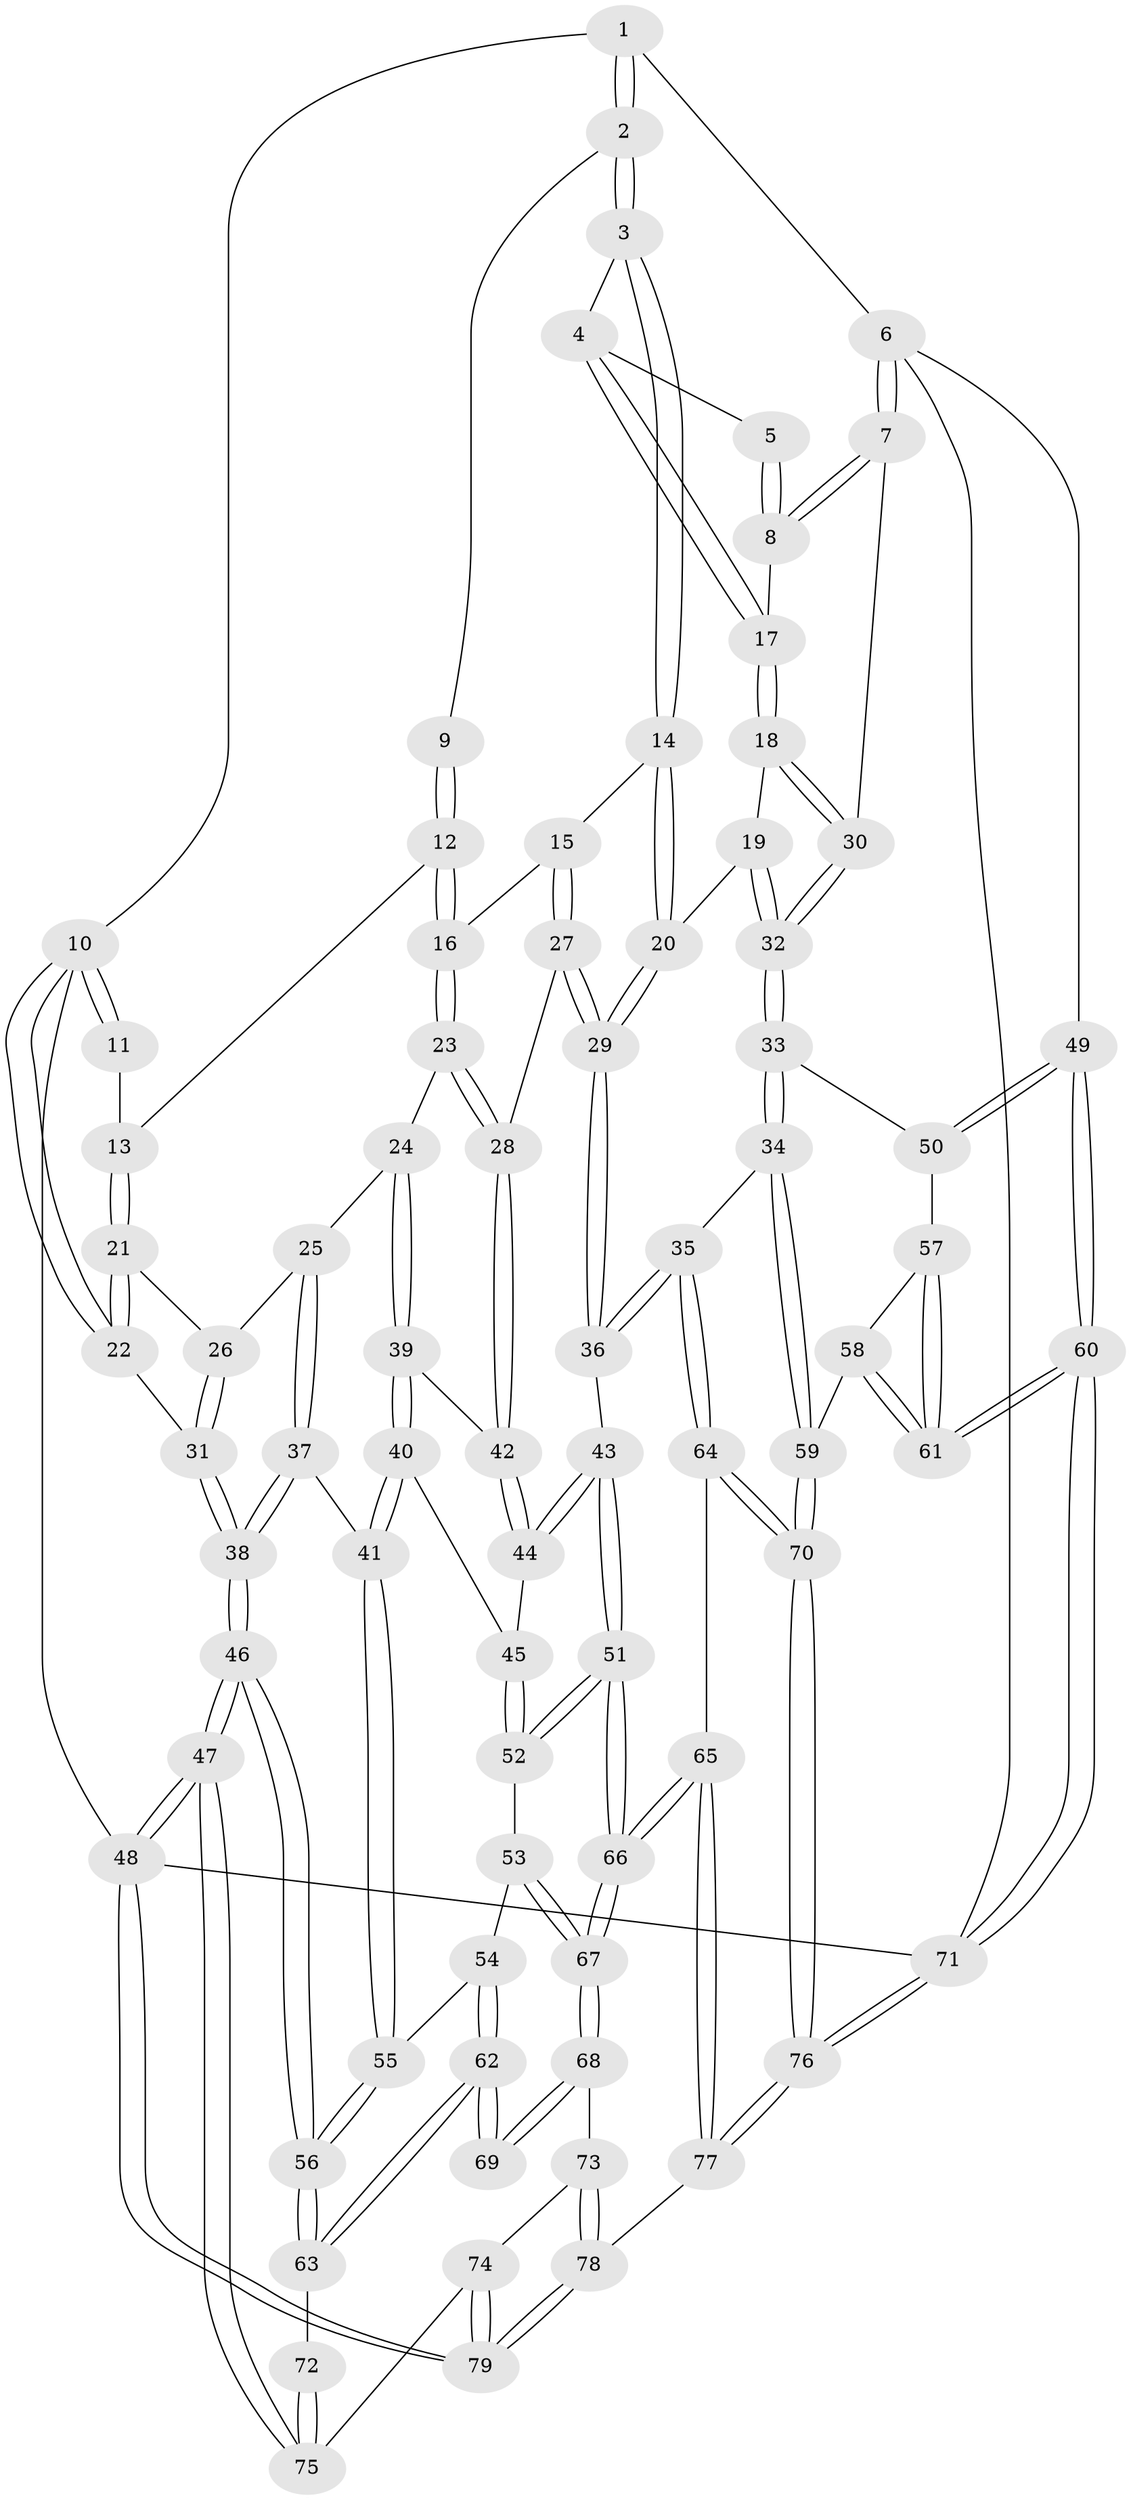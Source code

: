 // Generated by graph-tools (version 1.1) at 2025/01/03/09/25 05:01:41]
// undirected, 79 vertices, 194 edges
graph export_dot {
graph [start="1"]
  node [color=gray90,style=filled];
  1 [pos="+1+0"];
  2 [pos="+0.6598492163000822+0"];
  3 [pos="+0.694663040558753+0"];
  4 [pos="+0.7327871131042482+0.03170779011034391"];
  5 [pos="+0.9516889581730589+0.09758486746305388"];
  6 [pos="+1+0.30982972917055757"];
  7 [pos="+1+0.30432173683389707"];
  8 [pos="+0.9688221334905102+0.18765006882599386"];
  9 [pos="+0.5693285829273087+0"];
  10 [pos="+0+0"];
  11 [pos="+0.11086035146755634+0"];
  12 [pos="+0.4266874672774478+0.07512233793987086"];
  13 [pos="+0.19863941139083782+0.11074770014024565"];
  14 [pos="+0.6127563695131915+0.19444130529164871"];
  15 [pos="+0.44833279338430604+0.1963578679895809"];
  16 [pos="+0.43422615555060473+0.18411227058240515"];
  17 [pos="+0.8151577257315299+0.1838803571050388"];
  18 [pos="+0.7881322513024537+0.29074359208266226"];
  19 [pos="+0.7687668814631817+0.3128274363518017"];
  20 [pos="+0.6294749079546079+0.3109190612901679"];
  21 [pos="+0.1894007349033124+0.1380035658696742"];
  22 [pos="+0+0"];
  23 [pos="+0.3060140620612759+0.2712948889096476"];
  24 [pos="+0.20771978427582743+0.272633426618816"];
  25 [pos="+0.19515349030291135+0.2649782287663364"];
  26 [pos="+0.17589969992131305+0.2239719292334981"];
  27 [pos="+0.5059971557195518+0.3454489880731962"];
  28 [pos="+0.41455181158316406+0.3648726547747646"];
  29 [pos="+0.5676668625827699+0.3721148389179362"];
  30 [pos="+0.9838255949814154+0.34029639909687015"];
  31 [pos="+0+0.1847925535309945"];
  32 [pos="+0.8086998897691372+0.47758073872139867"];
  33 [pos="+0.8002570281492112+0.5380553242035795"];
  34 [pos="+0.6792658954706207+0.6074042985399983"];
  35 [pos="+0.6259944361573802+0.5918151660076589"];
  36 [pos="+0.591013122869182+0.5750652046115237"];
  37 [pos="+0.030458620479180142+0.4464714210927162"];
  38 [pos="+0+0.4514007847208489"];
  39 [pos="+0.24092542547806234+0.3707525024423728"];
  40 [pos="+0.19009597382529786+0.5551627277728368"];
  41 [pos="+0.16865675114180081+0.5681237892021826"];
  42 [pos="+0.360855173951608+0.4642564908604041"];
  43 [pos="+0.5354539376036105+0.588970259200303"];
  44 [pos="+0.36896419098202776+0.524008290840374"];
  45 [pos="+0.34106209621719535+0.5391880000822193"];
  46 [pos="+0+0.7385358485356703"];
  47 [pos="+0+0.9085873524399022"];
  48 [pos="+0+1"];
  49 [pos="+1+0.5534429323617057"];
  50 [pos="+0.9730192096032967+0.587357121176868"];
  51 [pos="+0.41770624478196067+0.742916381894815"];
  52 [pos="+0.32594354721077806+0.6510444236216876"];
  53 [pos="+0.23151507661529522+0.6924652890454124"];
  54 [pos="+0.18154926850018865+0.660963958353877"];
  55 [pos="+0.1684968680085114+0.5690370116543206"];
  56 [pos="+0+0.7327515247181317"];
  57 [pos="+0.9426401914282433+0.6647371071299386"];
  58 [pos="+0.7927934445833124+0.8120286734200455"];
  59 [pos="+0.7487940122551924+0.805444580681826"];
  60 [pos="+1+1"];
  61 [pos="+0.9644117635641314+0.8905400128230769"];
  62 [pos="+0.15396090929492076+0.6935010501706417"];
  63 [pos="+0+0.7417779283493031"];
  64 [pos="+0.5262350649507247+0.8653519440789136"];
  65 [pos="+0.40196256942767034+0.876780596654804"];
  66 [pos="+0.38261077594393206+0.8481576708402637"];
  67 [pos="+0.3257483643939718+0.8337953661364135"];
  68 [pos="+0.211961105898133+0.8652498305062626"];
  69 [pos="+0.13792856666814318+0.8159852808486497"];
  70 [pos="+0.6820126610454377+0.9016178946466945"];
  71 [pos="+1+1"];
  72 [pos="+0.11678191739262443+0.8206664464485275"];
  73 [pos="+0.20358009032638483+0.8827575954076206"];
  74 [pos="+0.12509551822520715+0.9690806252038083"];
  75 [pos="+0.05560756412749491+0.9199542810598029"];
  76 [pos="+0.7028222931241591+1"];
  77 [pos="+0.3894610363525196+1"];
  78 [pos="+0.31037570379468526+1"];
  79 [pos="+0.17507366667234828+1"];
  1 -- 2;
  1 -- 2;
  1 -- 6;
  1 -- 10;
  2 -- 3;
  2 -- 3;
  2 -- 9;
  3 -- 4;
  3 -- 14;
  3 -- 14;
  4 -- 5;
  4 -- 17;
  4 -- 17;
  5 -- 8;
  5 -- 8;
  6 -- 7;
  6 -- 7;
  6 -- 49;
  6 -- 71;
  7 -- 8;
  7 -- 8;
  7 -- 30;
  8 -- 17;
  9 -- 12;
  9 -- 12;
  10 -- 11;
  10 -- 11;
  10 -- 22;
  10 -- 22;
  10 -- 48;
  11 -- 13;
  12 -- 13;
  12 -- 16;
  12 -- 16;
  13 -- 21;
  13 -- 21;
  14 -- 15;
  14 -- 20;
  14 -- 20;
  15 -- 16;
  15 -- 27;
  15 -- 27;
  16 -- 23;
  16 -- 23;
  17 -- 18;
  17 -- 18;
  18 -- 19;
  18 -- 30;
  18 -- 30;
  19 -- 20;
  19 -- 32;
  19 -- 32;
  20 -- 29;
  20 -- 29;
  21 -- 22;
  21 -- 22;
  21 -- 26;
  22 -- 31;
  23 -- 24;
  23 -- 28;
  23 -- 28;
  24 -- 25;
  24 -- 39;
  24 -- 39;
  25 -- 26;
  25 -- 37;
  25 -- 37;
  26 -- 31;
  26 -- 31;
  27 -- 28;
  27 -- 29;
  27 -- 29;
  28 -- 42;
  28 -- 42;
  29 -- 36;
  29 -- 36;
  30 -- 32;
  30 -- 32;
  31 -- 38;
  31 -- 38;
  32 -- 33;
  32 -- 33;
  33 -- 34;
  33 -- 34;
  33 -- 50;
  34 -- 35;
  34 -- 59;
  34 -- 59;
  35 -- 36;
  35 -- 36;
  35 -- 64;
  35 -- 64;
  36 -- 43;
  37 -- 38;
  37 -- 38;
  37 -- 41;
  38 -- 46;
  38 -- 46;
  39 -- 40;
  39 -- 40;
  39 -- 42;
  40 -- 41;
  40 -- 41;
  40 -- 45;
  41 -- 55;
  41 -- 55;
  42 -- 44;
  42 -- 44;
  43 -- 44;
  43 -- 44;
  43 -- 51;
  43 -- 51;
  44 -- 45;
  45 -- 52;
  45 -- 52;
  46 -- 47;
  46 -- 47;
  46 -- 56;
  46 -- 56;
  47 -- 48;
  47 -- 48;
  47 -- 75;
  47 -- 75;
  48 -- 79;
  48 -- 79;
  48 -- 71;
  49 -- 50;
  49 -- 50;
  49 -- 60;
  49 -- 60;
  50 -- 57;
  51 -- 52;
  51 -- 52;
  51 -- 66;
  51 -- 66;
  52 -- 53;
  53 -- 54;
  53 -- 67;
  53 -- 67;
  54 -- 55;
  54 -- 62;
  54 -- 62;
  55 -- 56;
  55 -- 56;
  56 -- 63;
  56 -- 63;
  57 -- 58;
  57 -- 61;
  57 -- 61;
  58 -- 59;
  58 -- 61;
  58 -- 61;
  59 -- 70;
  59 -- 70;
  60 -- 61;
  60 -- 61;
  60 -- 71;
  60 -- 71;
  62 -- 63;
  62 -- 63;
  62 -- 69;
  62 -- 69;
  63 -- 72;
  64 -- 65;
  64 -- 70;
  64 -- 70;
  65 -- 66;
  65 -- 66;
  65 -- 77;
  65 -- 77;
  66 -- 67;
  66 -- 67;
  67 -- 68;
  67 -- 68;
  68 -- 69;
  68 -- 69;
  68 -- 73;
  70 -- 76;
  70 -- 76;
  71 -- 76;
  71 -- 76;
  72 -- 75;
  72 -- 75;
  73 -- 74;
  73 -- 78;
  73 -- 78;
  74 -- 75;
  74 -- 79;
  74 -- 79;
  76 -- 77;
  76 -- 77;
  77 -- 78;
  78 -- 79;
  78 -- 79;
}
